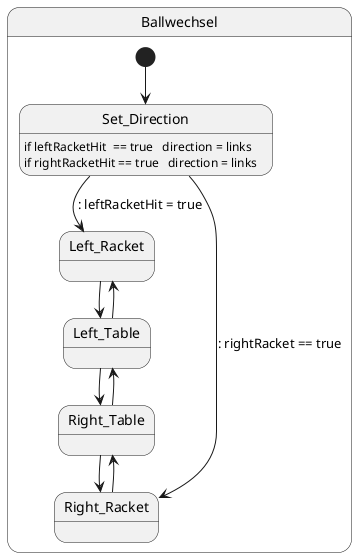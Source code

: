 @startuml
'https://plantuml.com/state-diagram




state Ballwechsel {
  [*]--> Set_Direction
  Set_Direction: if leftRacketHit  == true   direction = links
  Set_Direction: if rightRacketHit == true   direction = links

  Set_Direction --> Left_Racket :: leftRacketHit = true
  Set_Direction --> Right_Racket :: rightRacket == true
  'Aufschlag Links
  Left_Racket --> Left_Table
  Left_Table --> Right_Table
  Right_Table --> Right_Racket
  'Auschlag Rechts
  Right_Racket --> Right_Table
  Right_Table --> Left_Table
  Left_Table --> Left_Racket

}




@enduml